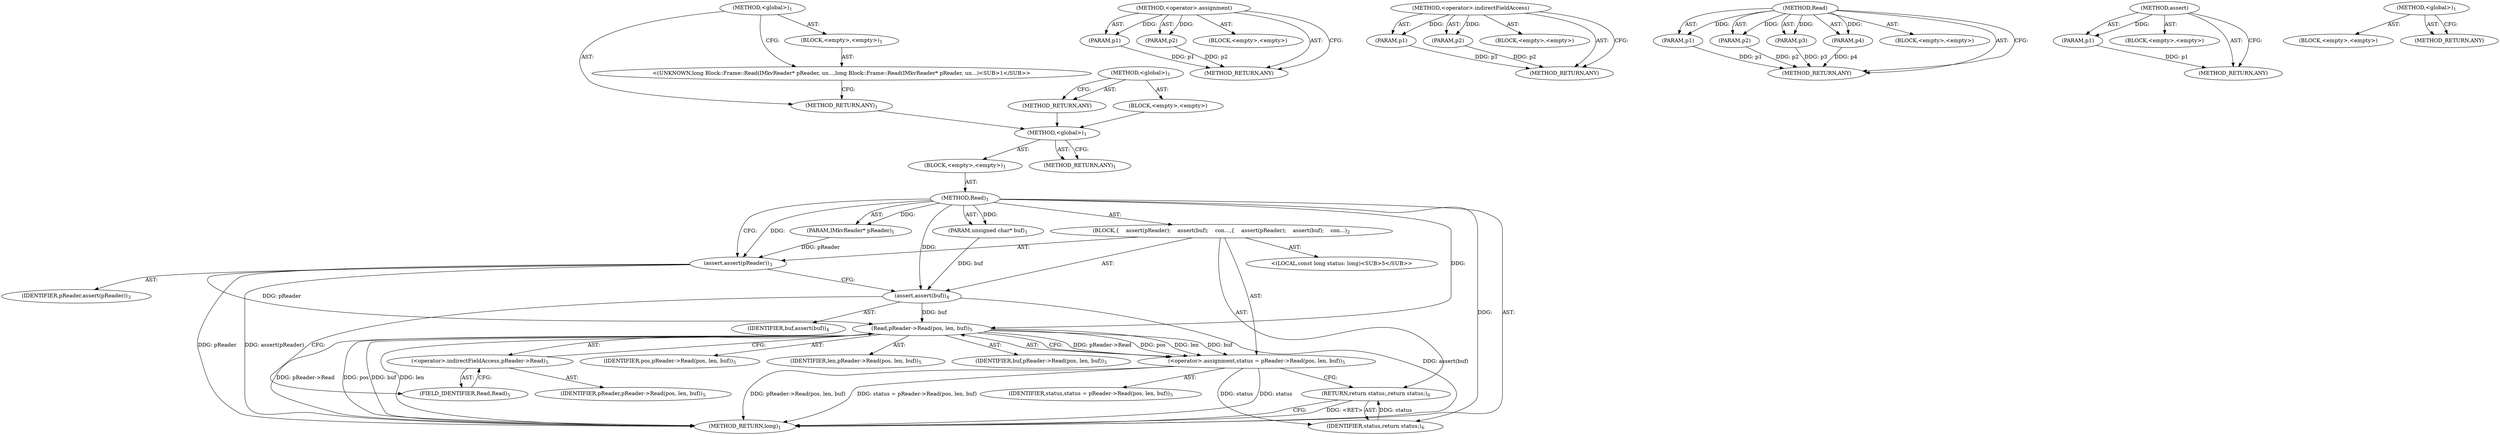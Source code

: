 digraph "&lt;global&gt;" {
vulnerable_6 [label=<(METHOD,&lt;global&gt;)<SUB>1</SUB>>];
vulnerable_7 [label=<(BLOCK,&lt;empty&gt;,&lt;empty&gt;)<SUB>1</SUB>>];
vulnerable_8 [label=<(METHOD,Read)<SUB>1</SUB>>];
vulnerable_9 [label=<(PARAM,IMkvReader* pReader)<SUB>1</SUB>>];
vulnerable_10 [label=<(PARAM,unsigned char* buf)<SUB>1</SUB>>];
vulnerable_11 [label=<(BLOCK,{
    assert(pReader);
    assert(buf);
    con...,{
    assert(pReader);
    assert(buf);
    con...)<SUB>2</SUB>>];
vulnerable_12 [label=<(assert,assert(pReader))<SUB>3</SUB>>];
vulnerable_13 [label=<(IDENTIFIER,pReader,assert(pReader))<SUB>3</SUB>>];
vulnerable_14 [label=<(assert,assert(buf))<SUB>4</SUB>>];
vulnerable_15 [label=<(IDENTIFIER,buf,assert(buf))<SUB>4</SUB>>];
vulnerable_16 [label="<(LOCAL,const long status: long)<SUB>5</SUB>>"];
vulnerable_17 [label=<(&lt;operator&gt;.assignment,status = pReader-&gt;Read(pos, len, buf))<SUB>5</SUB>>];
vulnerable_18 [label=<(IDENTIFIER,status,status = pReader-&gt;Read(pos, len, buf))<SUB>5</SUB>>];
vulnerable_19 [label=<(Read,pReader-&gt;Read(pos, len, buf))<SUB>5</SUB>>];
vulnerable_20 [label=<(&lt;operator&gt;.indirectFieldAccess,pReader-&gt;Read)<SUB>5</SUB>>];
vulnerable_21 [label=<(IDENTIFIER,pReader,pReader-&gt;Read(pos, len, buf))<SUB>5</SUB>>];
vulnerable_22 [label=<(FIELD_IDENTIFIER,Read,Read)<SUB>5</SUB>>];
vulnerable_23 [label=<(IDENTIFIER,pos,pReader-&gt;Read(pos, len, buf))<SUB>5</SUB>>];
vulnerable_24 [label=<(IDENTIFIER,len,pReader-&gt;Read(pos, len, buf))<SUB>5</SUB>>];
vulnerable_25 [label=<(IDENTIFIER,buf,pReader-&gt;Read(pos, len, buf))<SUB>5</SUB>>];
vulnerable_26 [label=<(RETURN,return status;,return status;)<SUB>6</SUB>>];
vulnerable_27 [label=<(IDENTIFIER,status,return status;)<SUB>6</SUB>>];
vulnerable_28 [label=<(METHOD_RETURN,long)<SUB>1</SUB>>];
vulnerable_30 [label=<(METHOD_RETURN,ANY)<SUB>1</SUB>>];
vulnerable_53 [label=<(METHOD,&lt;operator&gt;.assignment)>];
vulnerable_54 [label=<(PARAM,p1)>];
vulnerable_55 [label=<(PARAM,p2)>];
vulnerable_56 [label=<(BLOCK,&lt;empty&gt;,&lt;empty&gt;)>];
vulnerable_57 [label=<(METHOD_RETURN,ANY)>];
vulnerable_65 [label=<(METHOD,&lt;operator&gt;.indirectFieldAccess)>];
vulnerable_66 [label=<(PARAM,p1)>];
vulnerable_67 [label=<(PARAM,p2)>];
vulnerable_68 [label=<(BLOCK,&lt;empty&gt;,&lt;empty&gt;)>];
vulnerable_69 [label=<(METHOD_RETURN,ANY)>];
vulnerable_58 [label=<(METHOD,Read)>];
vulnerable_59 [label=<(PARAM,p1)>];
vulnerable_60 [label=<(PARAM,p2)>];
vulnerable_61 [label=<(PARAM,p3)>];
vulnerable_62 [label=<(PARAM,p4)>];
vulnerable_63 [label=<(BLOCK,&lt;empty&gt;,&lt;empty&gt;)>];
vulnerable_64 [label=<(METHOD_RETURN,ANY)>];
vulnerable_49 [label=<(METHOD,assert)>];
vulnerable_50 [label=<(PARAM,p1)>];
vulnerable_51 [label=<(BLOCK,&lt;empty&gt;,&lt;empty&gt;)>];
vulnerable_52 [label=<(METHOD_RETURN,ANY)>];
vulnerable_43 [label=<(METHOD,&lt;global&gt;)<SUB>1</SUB>>];
vulnerable_44 [label=<(BLOCK,&lt;empty&gt;,&lt;empty&gt;)>];
vulnerable_45 [label=<(METHOD_RETURN,ANY)>];
fixed_6 [label=<(METHOD,&lt;global&gt;)<SUB>1</SUB>>];
fixed_7 [label=<(BLOCK,&lt;empty&gt;,&lt;empty&gt;)<SUB>1</SUB>>];
fixed_8 [label="<(UNKNOWN,long Block::Frame::Read(IMkvReader* pReader, un...,long Block::Frame::Read(IMkvReader* pReader, un...)<SUB>1</SUB>>"];
fixed_9 [label=<(METHOD_RETURN,ANY)<SUB>1</SUB>>];
fixed_14 [label=<(METHOD,&lt;global&gt;)<SUB>1</SUB>>];
fixed_15 [label=<(BLOCK,&lt;empty&gt;,&lt;empty&gt;)>];
fixed_16 [label=<(METHOD_RETURN,ANY)>];
vulnerable_6 -> vulnerable_7  [key=0, label="AST: "];
vulnerable_6 -> vulnerable_30  [key=0, label="AST: "];
vulnerable_6 -> vulnerable_30  [key=1, label="CFG: "];
vulnerable_7 -> vulnerable_8  [key=0, label="AST: "];
vulnerable_8 -> vulnerable_9  [key=0, label="AST: "];
vulnerable_8 -> vulnerable_9  [key=1, label="DDG: "];
vulnerable_8 -> vulnerable_10  [key=0, label="AST: "];
vulnerable_8 -> vulnerable_10  [key=1, label="DDG: "];
vulnerable_8 -> vulnerable_11  [key=0, label="AST: "];
vulnerable_8 -> vulnerable_28  [key=0, label="AST: "];
vulnerable_8 -> vulnerable_12  [key=0, label="CFG: "];
vulnerable_8 -> vulnerable_12  [key=1, label="DDG: "];
vulnerable_8 -> vulnerable_14  [key=0, label="DDG: "];
vulnerable_8 -> vulnerable_27  [key=0, label="DDG: "];
vulnerable_8 -> vulnerable_19  [key=0, label="DDG: "];
vulnerable_9 -> vulnerable_12  [key=0, label="DDG: pReader"];
vulnerable_10 -> vulnerable_14  [key=0, label="DDG: buf"];
vulnerable_11 -> vulnerable_12  [key=0, label="AST: "];
vulnerable_11 -> vulnerable_14  [key=0, label="AST: "];
vulnerable_11 -> vulnerable_16  [key=0, label="AST: "];
vulnerable_11 -> vulnerable_17  [key=0, label="AST: "];
vulnerable_11 -> vulnerable_26  [key=0, label="AST: "];
vulnerable_12 -> vulnerable_13  [key=0, label="AST: "];
vulnerable_12 -> vulnerable_14  [key=0, label="CFG: "];
vulnerable_12 -> vulnerable_28  [key=0, label="DDG: pReader"];
vulnerable_12 -> vulnerable_28  [key=1, label="DDG: assert(pReader)"];
vulnerable_12 -> vulnerable_19  [key=0, label="DDG: pReader"];
vulnerable_14 -> vulnerable_15  [key=0, label="AST: "];
vulnerable_14 -> vulnerable_22  [key=0, label="CFG: "];
vulnerable_14 -> vulnerable_28  [key=0, label="DDG: assert(buf)"];
vulnerable_14 -> vulnerable_19  [key=0, label="DDG: buf"];
vulnerable_17 -> vulnerable_18  [key=0, label="AST: "];
vulnerable_17 -> vulnerable_19  [key=0, label="AST: "];
vulnerable_17 -> vulnerable_26  [key=0, label="CFG: "];
vulnerable_17 -> vulnerable_28  [key=0, label="DDG: status"];
vulnerable_17 -> vulnerable_28  [key=1, label="DDG: pReader-&gt;Read(pos, len, buf)"];
vulnerable_17 -> vulnerable_28  [key=2, label="DDG: status = pReader-&gt;Read(pos, len, buf)"];
vulnerable_17 -> vulnerable_27  [key=0, label="DDG: status"];
vulnerable_19 -> vulnerable_20  [key=0, label="AST: "];
vulnerable_19 -> vulnerable_23  [key=0, label="AST: "];
vulnerable_19 -> vulnerable_24  [key=0, label="AST: "];
vulnerable_19 -> vulnerable_25  [key=0, label="AST: "];
vulnerable_19 -> vulnerable_17  [key=0, label="CFG: "];
vulnerable_19 -> vulnerable_17  [key=1, label="DDG: pReader-&gt;Read"];
vulnerable_19 -> vulnerable_17  [key=2, label="DDG: pos"];
vulnerable_19 -> vulnerable_17  [key=3, label="DDG: len"];
vulnerable_19 -> vulnerable_17  [key=4, label="DDG: buf"];
vulnerable_19 -> vulnerable_28  [key=0, label="DDG: pReader-&gt;Read"];
vulnerable_19 -> vulnerable_28  [key=1, label="DDG: pos"];
vulnerable_19 -> vulnerable_28  [key=2, label="DDG: buf"];
vulnerable_19 -> vulnerable_28  [key=3, label="DDG: len"];
vulnerable_20 -> vulnerable_21  [key=0, label="AST: "];
vulnerable_20 -> vulnerable_22  [key=0, label="AST: "];
vulnerable_20 -> vulnerable_19  [key=0, label="CFG: "];
vulnerable_22 -> vulnerable_20  [key=0, label="CFG: "];
vulnerable_26 -> vulnerable_27  [key=0, label="AST: "];
vulnerable_26 -> vulnerable_28  [key=0, label="CFG: "];
vulnerable_26 -> vulnerable_28  [key=1, label="DDG: &lt;RET&gt;"];
vulnerable_27 -> vulnerable_26  [key=0, label="DDG: status"];
vulnerable_53 -> vulnerable_54  [key=0, label="AST: "];
vulnerable_53 -> vulnerable_54  [key=1, label="DDG: "];
vulnerable_53 -> vulnerable_56  [key=0, label="AST: "];
vulnerable_53 -> vulnerable_55  [key=0, label="AST: "];
vulnerable_53 -> vulnerable_55  [key=1, label="DDG: "];
vulnerable_53 -> vulnerable_57  [key=0, label="AST: "];
vulnerable_53 -> vulnerable_57  [key=1, label="CFG: "];
vulnerable_54 -> vulnerable_57  [key=0, label="DDG: p1"];
vulnerable_55 -> vulnerable_57  [key=0, label="DDG: p2"];
vulnerable_65 -> vulnerable_66  [key=0, label="AST: "];
vulnerable_65 -> vulnerable_66  [key=1, label="DDG: "];
vulnerable_65 -> vulnerable_68  [key=0, label="AST: "];
vulnerable_65 -> vulnerable_67  [key=0, label="AST: "];
vulnerable_65 -> vulnerable_67  [key=1, label="DDG: "];
vulnerable_65 -> vulnerable_69  [key=0, label="AST: "];
vulnerable_65 -> vulnerable_69  [key=1, label="CFG: "];
vulnerable_66 -> vulnerable_69  [key=0, label="DDG: p1"];
vulnerable_67 -> vulnerable_69  [key=0, label="DDG: p2"];
vulnerable_58 -> vulnerable_59  [key=0, label="AST: "];
vulnerable_58 -> vulnerable_59  [key=1, label="DDG: "];
vulnerable_58 -> vulnerable_63  [key=0, label="AST: "];
vulnerable_58 -> vulnerable_60  [key=0, label="AST: "];
vulnerable_58 -> vulnerable_60  [key=1, label="DDG: "];
vulnerable_58 -> vulnerable_64  [key=0, label="AST: "];
vulnerable_58 -> vulnerable_64  [key=1, label="CFG: "];
vulnerable_58 -> vulnerable_61  [key=0, label="AST: "];
vulnerable_58 -> vulnerable_61  [key=1, label="DDG: "];
vulnerable_58 -> vulnerable_62  [key=0, label="AST: "];
vulnerable_58 -> vulnerable_62  [key=1, label="DDG: "];
vulnerable_59 -> vulnerable_64  [key=0, label="DDG: p1"];
vulnerable_60 -> vulnerable_64  [key=0, label="DDG: p2"];
vulnerable_61 -> vulnerable_64  [key=0, label="DDG: p3"];
vulnerable_62 -> vulnerable_64  [key=0, label="DDG: p4"];
vulnerable_49 -> vulnerable_50  [key=0, label="AST: "];
vulnerable_49 -> vulnerable_50  [key=1, label="DDG: "];
vulnerable_49 -> vulnerable_51  [key=0, label="AST: "];
vulnerable_49 -> vulnerable_52  [key=0, label="AST: "];
vulnerable_49 -> vulnerable_52  [key=1, label="CFG: "];
vulnerable_50 -> vulnerable_52  [key=0, label="DDG: p1"];
vulnerable_43 -> vulnerable_44  [key=0, label="AST: "];
vulnerable_43 -> vulnerable_45  [key=0, label="AST: "];
vulnerable_43 -> vulnerable_45  [key=1, label="CFG: "];
fixed_6 -> fixed_7  [key=0, label="AST: "];
fixed_6 -> fixed_9  [key=0, label="AST: "];
fixed_6 -> fixed_8  [key=0, label="CFG: "];
fixed_7 -> fixed_8  [key=0, label="AST: "];
fixed_8 -> fixed_9  [key=0, label="CFG: "];
fixed_9 -> vulnerable_6  [key=0];
fixed_14 -> fixed_15  [key=0, label="AST: "];
fixed_14 -> fixed_16  [key=0, label="AST: "];
fixed_14 -> fixed_16  [key=1, label="CFG: "];
fixed_15 -> vulnerable_6  [key=0];
fixed_16 -> vulnerable_6  [key=0];
}
